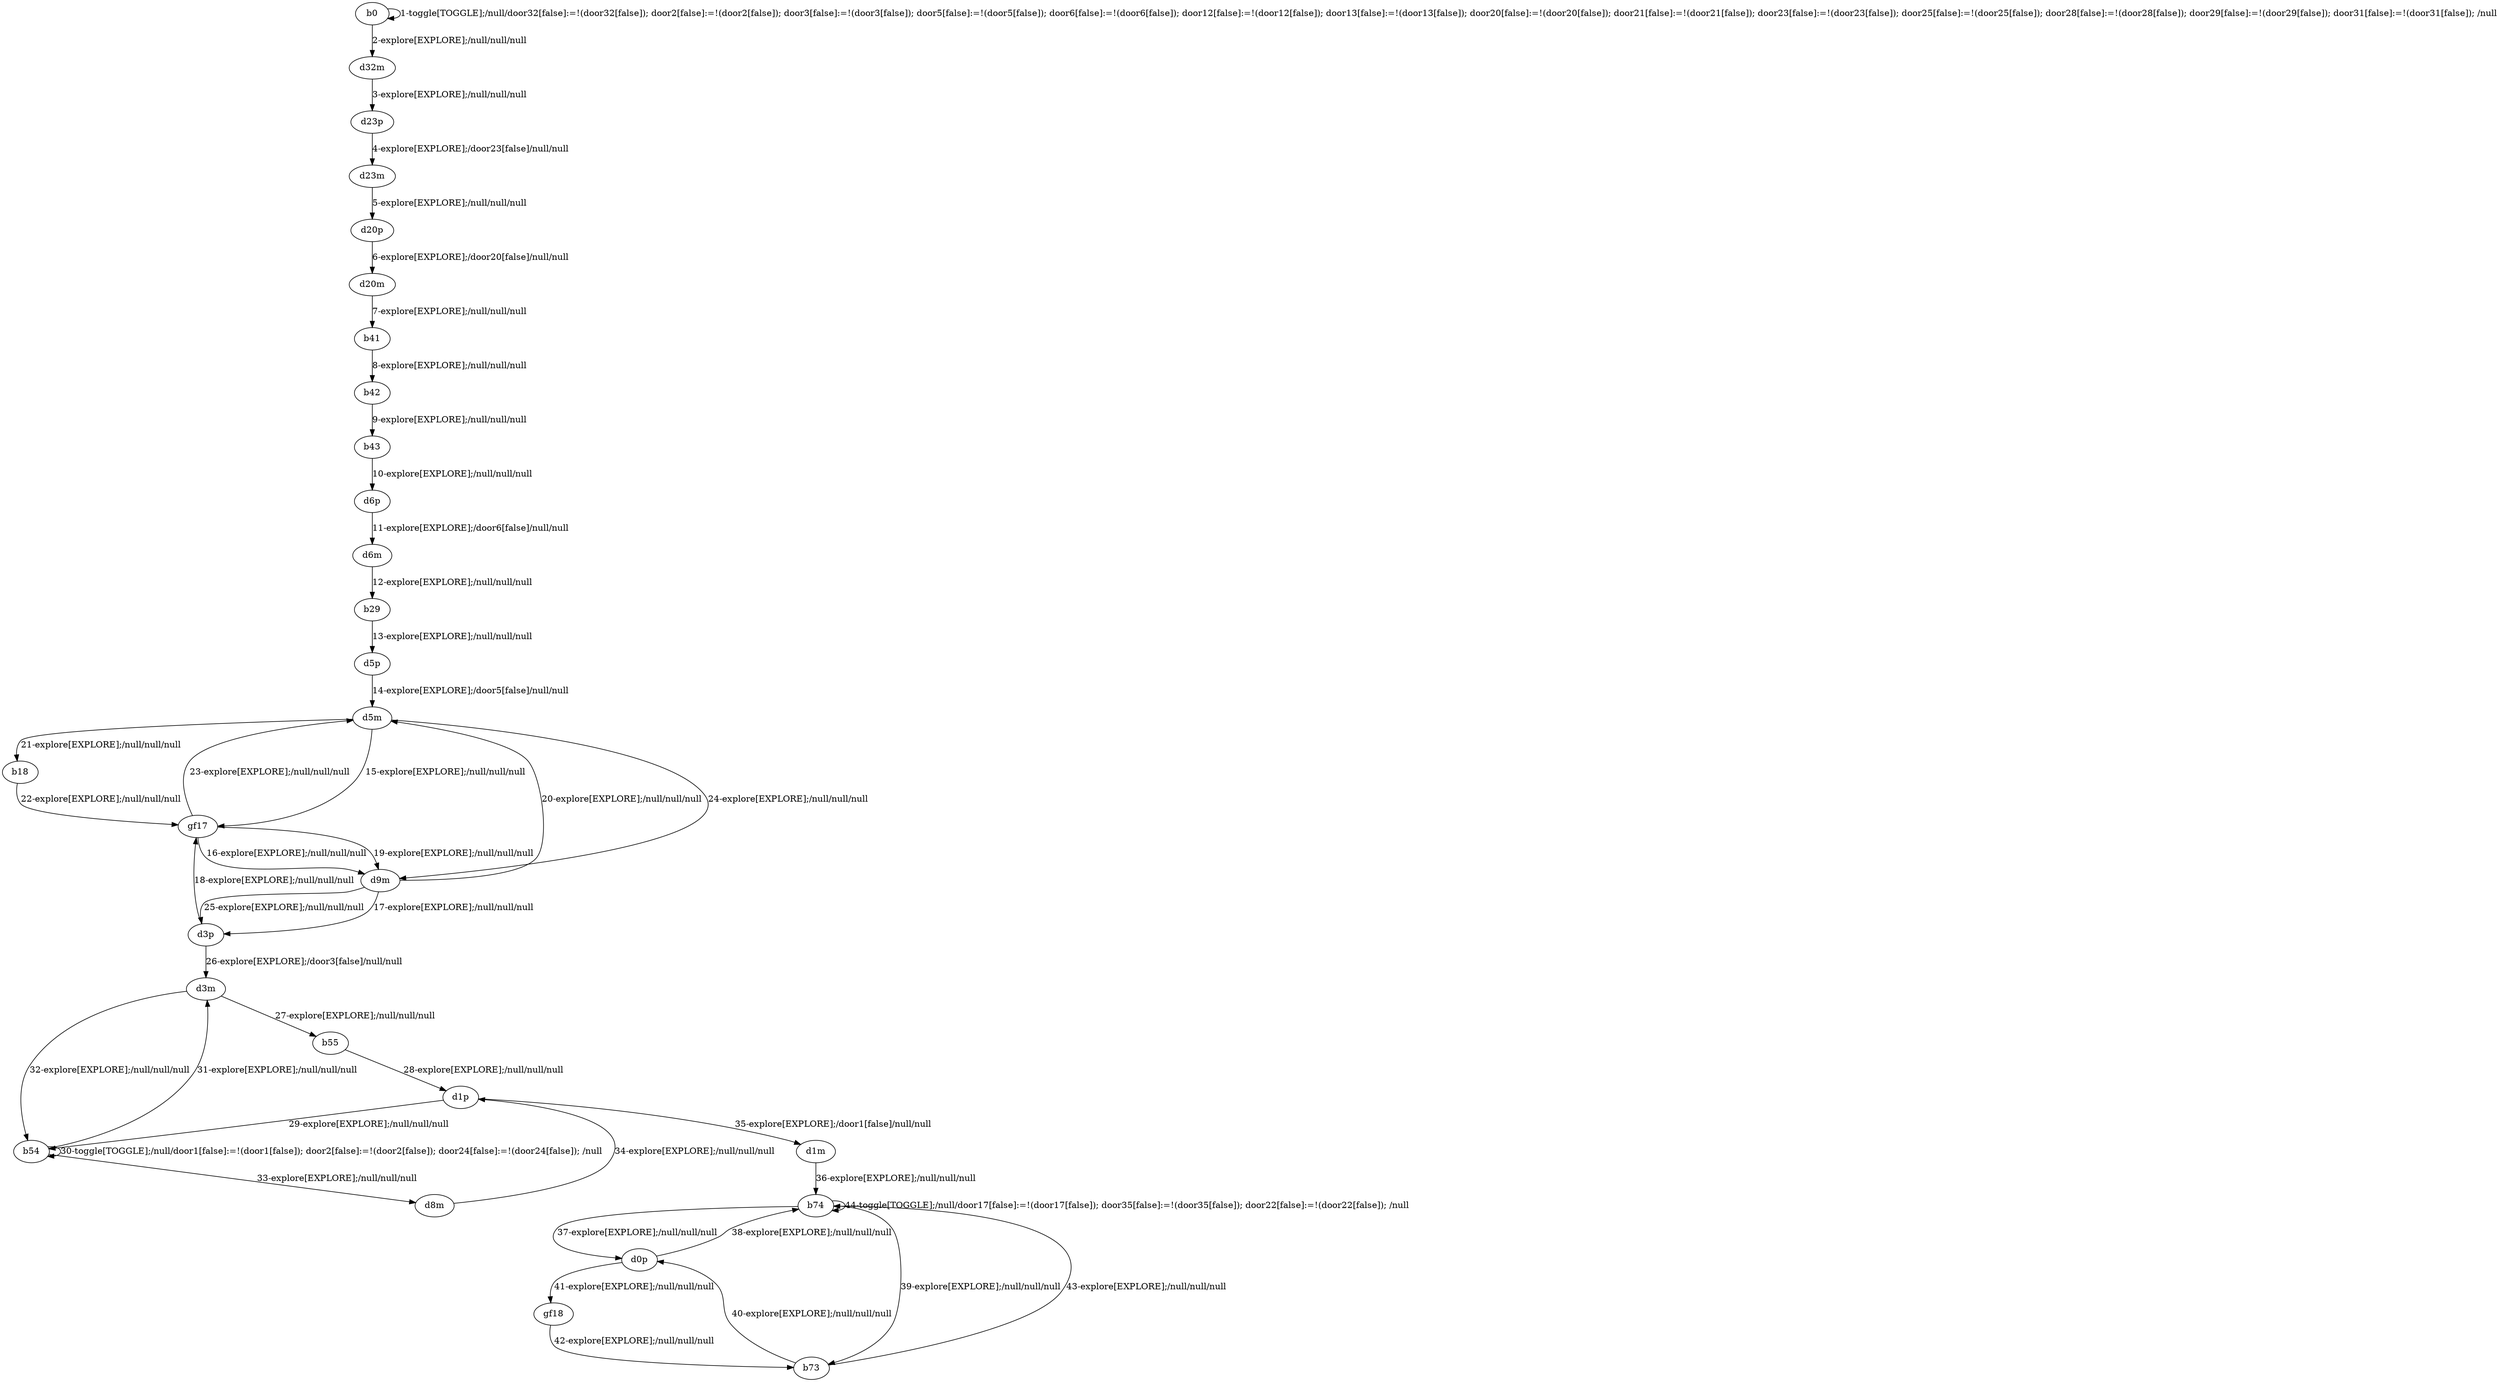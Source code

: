 # Total number of goals covered by this test: 1
# b74 --> b74

digraph g {
"b0" -> "b0" [label = "1-toggle[TOGGLE];/null/door32[false]:=!(door32[false]); door2[false]:=!(door2[false]); door3[false]:=!(door3[false]); door5[false]:=!(door5[false]); door6[false]:=!(door6[false]); door12[false]:=!(door12[false]); door13[false]:=!(door13[false]); door20[false]:=!(door20[false]); door21[false]:=!(door21[false]); door23[false]:=!(door23[false]); door25[false]:=!(door25[false]); door28[false]:=!(door28[false]); door29[false]:=!(door29[false]); door31[false]:=!(door31[false]); /null"];
"b0" -> "d32m" [label = "2-explore[EXPLORE];/null/null/null"];
"d32m" -> "d23p" [label = "3-explore[EXPLORE];/null/null/null"];
"d23p" -> "d23m" [label = "4-explore[EXPLORE];/door23[false]/null/null"];
"d23m" -> "d20p" [label = "5-explore[EXPLORE];/null/null/null"];
"d20p" -> "d20m" [label = "6-explore[EXPLORE];/door20[false]/null/null"];
"d20m" -> "b41" [label = "7-explore[EXPLORE];/null/null/null"];
"b41" -> "b42" [label = "8-explore[EXPLORE];/null/null/null"];
"b42" -> "b43" [label = "9-explore[EXPLORE];/null/null/null"];
"b43" -> "d6p" [label = "10-explore[EXPLORE];/null/null/null"];
"d6p" -> "d6m" [label = "11-explore[EXPLORE];/door6[false]/null/null"];
"d6m" -> "b29" [label = "12-explore[EXPLORE];/null/null/null"];
"b29" -> "d5p" [label = "13-explore[EXPLORE];/null/null/null"];
"d5p" -> "d5m" [label = "14-explore[EXPLORE];/door5[false]/null/null"];
"d5m" -> "gf17" [label = "15-explore[EXPLORE];/null/null/null"];
"gf17" -> "d9m" [label = "16-explore[EXPLORE];/null/null/null"];
"d9m" -> "d3p" [label = "17-explore[EXPLORE];/null/null/null"];
"d3p" -> "gf17" [label = "18-explore[EXPLORE];/null/null/null"];
"gf17" -> "d9m" [label = "19-explore[EXPLORE];/null/null/null"];
"d9m" -> "d5m" [label = "20-explore[EXPLORE];/null/null/null"];
"d5m" -> "b18" [label = "21-explore[EXPLORE];/null/null/null"];
"b18" -> "gf17" [label = "22-explore[EXPLORE];/null/null/null"];
"gf17" -> "d5m" [label = "23-explore[EXPLORE];/null/null/null"];
"d5m" -> "d9m" [label = "24-explore[EXPLORE];/null/null/null"];
"d9m" -> "d3p" [label = "25-explore[EXPLORE];/null/null/null"];
"d3p" -> "d3m" [label = "26-explore[EXPLORE];/door3[false]/null/null"];
"d3m" -> "b55" [label = "27-explore[EXPLORE];/null/null/null"];
"b55" -> "d1p" [label = "28-explore[EXPLORE];/null/null/null"];
"d1p" -> "b54" [label = "29-explore[EXPLORE];/null/null/null"];
"b54" -> "b54" [label = "30-toggle[TOGGLE];/null/door1[false]:=!(door1[false]); door2[false]:=!(door2[false]); door24[false]:=!(door24[false]); /null"];
"b54" -> "d3m" [label = "31-explore[EXPLORE];/null/null/null"];
"d3m" -> "b54" [label = "32-explore[EXPLORE];/null/null/null"];
"b54" -> "d8m" [label = "33-explore[EXPLORE];/null/null/null"];
"d8m" -> "d1p" [label = "34-explore[EXPLORE];/null/null/null"];
"d1p" -> "d1m" [label = "35-explore[EXPLORE];/door1[false]/null/null"];
"d1m" -> "b74" [label = "36-explore[EXPLORE];/null/null/null"];
"b74" -> "d0p" [label = "37-explore[EXPLORE];/null/null/null"];
"d0p" -> "b74" [label = "38-explore[EXPLORE];/null/null/null"];
"b74" -> "b73" [label = "39-explore[EXPLORE];/null/null/null"];
"b73" -> "d0p" [label = "40-explore[EXPLORE];/null/null/null"];
"d0p" -> "gf18" [label = "41-explore[EXPLORE];/null/null/null"];
"gf18" -> "b73" [label = "42-explore[EXPLORE];/null/null/null"];
"b73" -> "b74" [label = "43-explore[EXPLORE];/null/null/null"];
"b74" -> "b74" [label = "44-toggle[TOGGLE];/null/door17[false]:=!(door17[false]); door35[false]:=!(door35[false]); door22[false]:=!(door22[false]); /null"];
}
